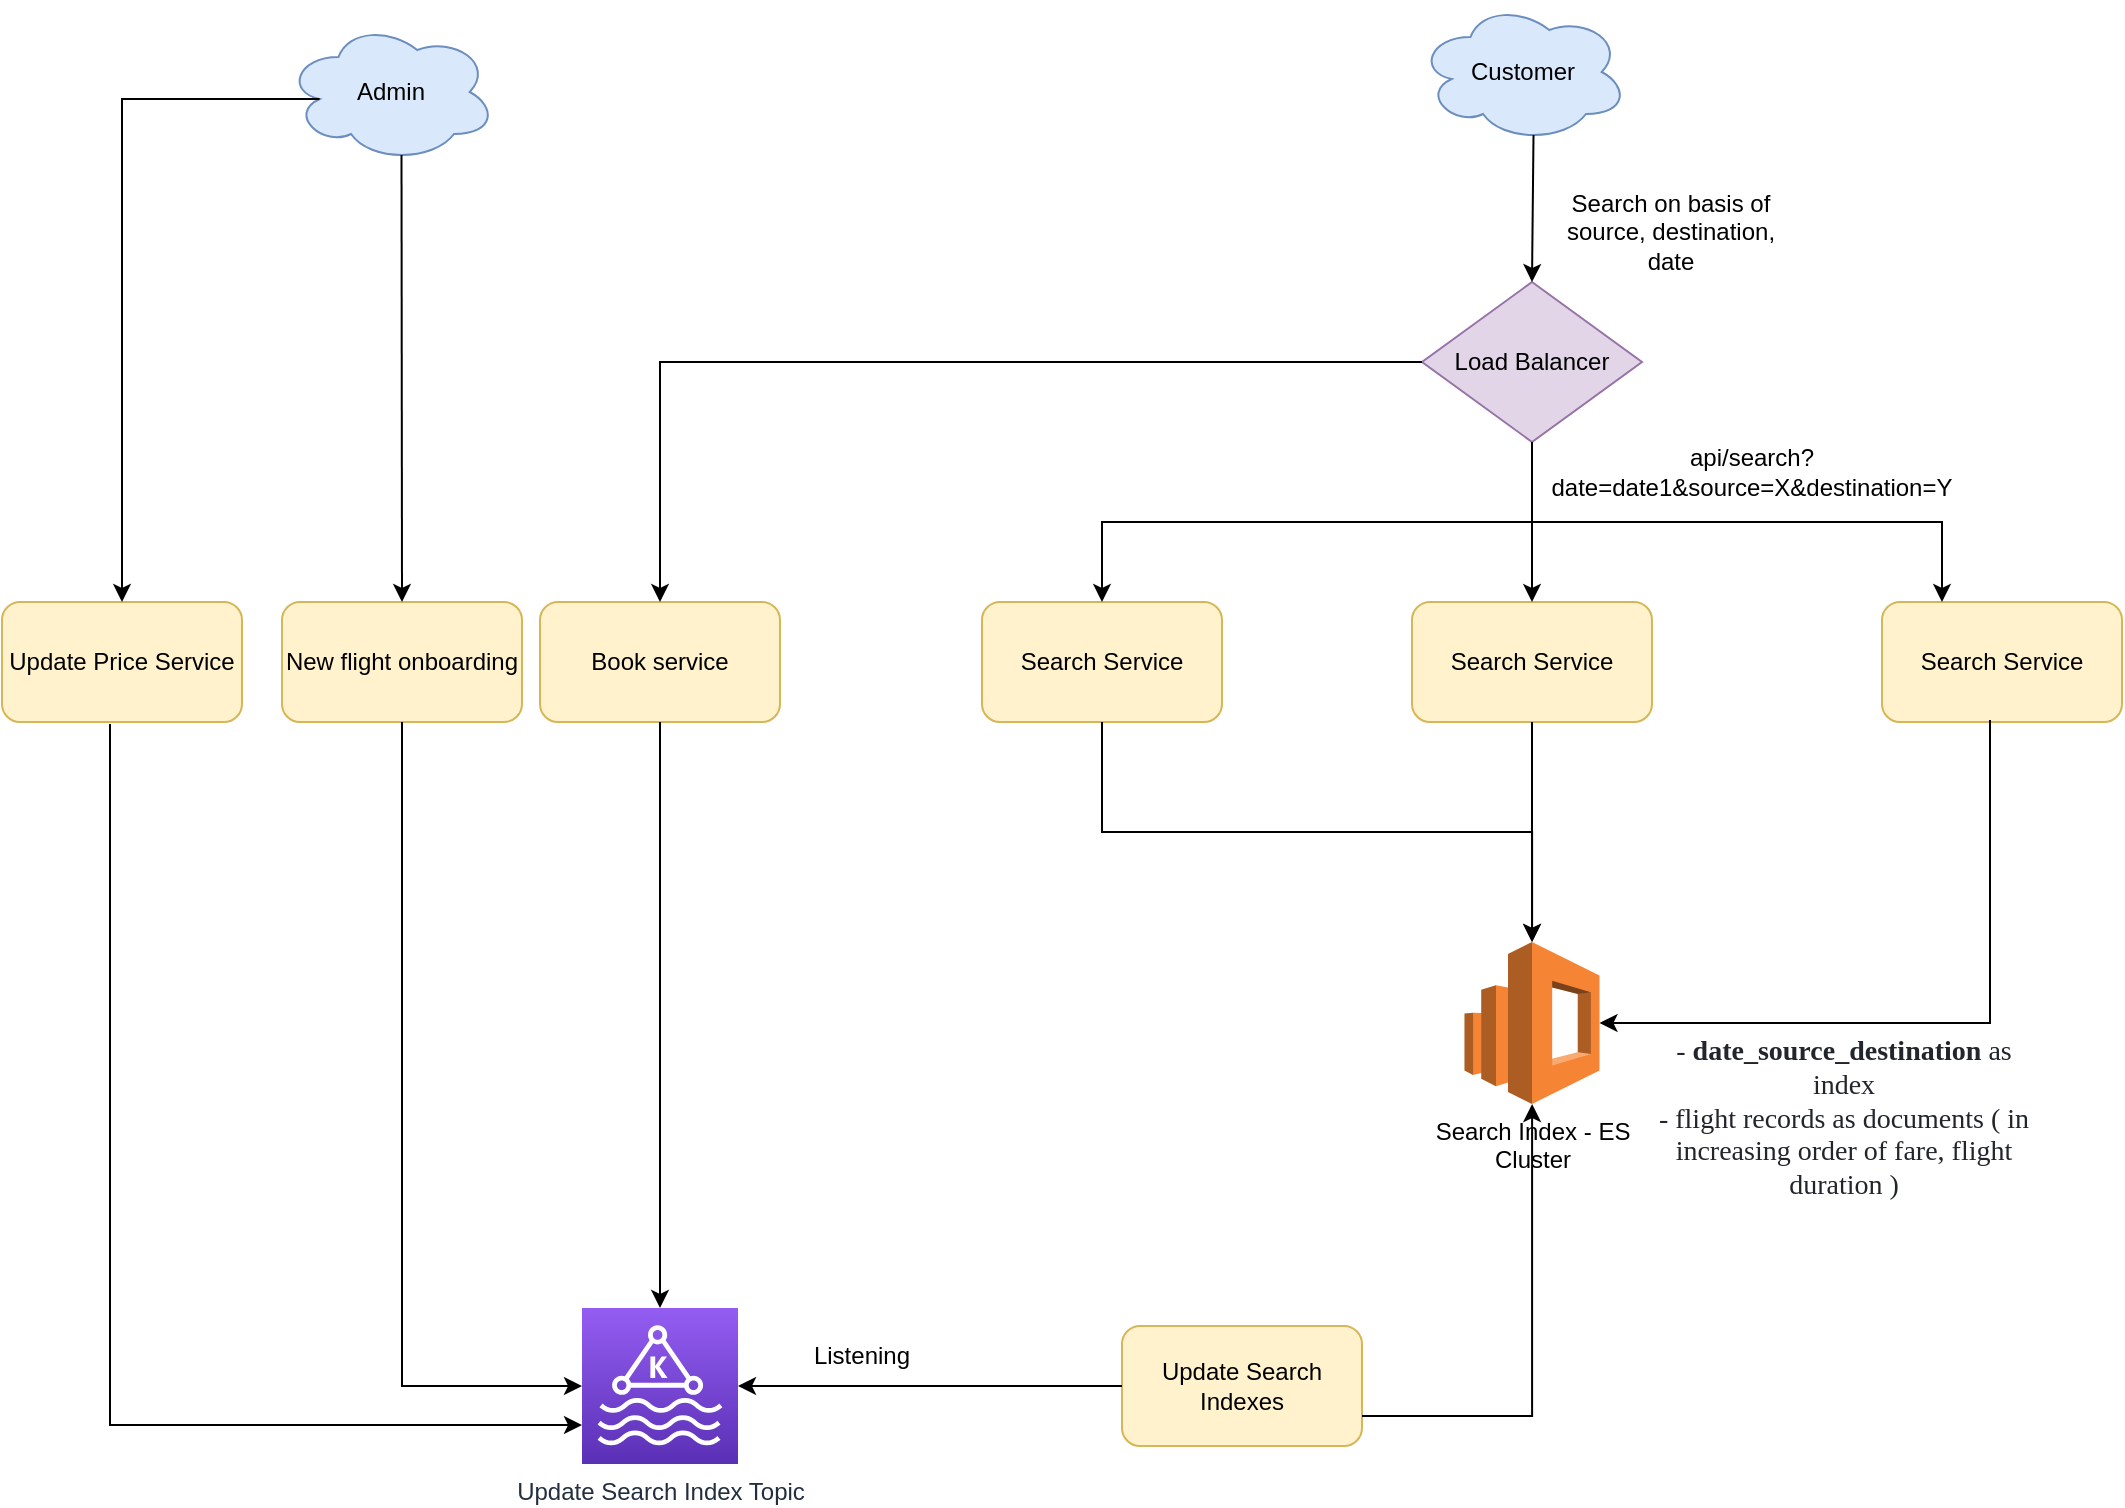 <mxfile version="20.0.1" type="github">
  <diagram id="QmlQBhIYwJw1mIavMcAx" name="Page-1">
    <mxGraphModel dx="1636" dy="423" grid="1" gridSize="10" guides="1" tooltips="1" connect="1" arrows="1" fold="1" page="1" pageScale="1" pageWidth="850" pageHeight="1100" math="0" shadow="0">
      <root>
        <mxCell id="0" />
        <mxCell id="1" parent="0" />
        <mxCell id="vAlPWBbDWoFCUTtDWhU5-1" value="Customer" style="ellipse;shape=cloud;whiteSpace=wrap;html=1;fillColor=#dae8fc;strokeColor=#6c8ebf;" parent="1" vertex="1">
          <mxGeometry x="388" y="40" width="105" height="70" as="geometry" />
        </mxCell>
        <mxCell id="vAlPWBbDWoFCUTtDWhU5-2" value="Load Balancer" style="rhombus;whiteSpace=wrap;html=1;fillColor=#e1d5e7;strokeColor=#9673a6;" parent="1" vertex="1">
          <mxGeometry x="390" y="180" width="110" height="80" as="geometry" />
        </mxCell>
        <mxCell id="vAlPWBbDWoFCUTtDWhU5-3" value="Search Service" style="rounded=1;whiteSpace=wrap;html=1;fillColor=#fff2cc;strokeColor=#d6b656;" parent="1" vertex="1">
          <mxGeometry x="170" y="340" width="120" height="60" as="geometry" />
        </mxCell>
        <mxCell id="vAlPWBbDWoFCUTtDWhU5-4" value="Search Service" style="rounded=1;whiteSpace=wrap;html=1;fillColor=#fff2cc;strokeColor=#d6b656;" parent="1" vertex="1">
          <mxGeometry x="385" y="340" width="120" height="60" as="geometry" />
        </mxCell>
        <mxCell id="vAlPWBbDWoFCUTtDWhU5-5" value="Search Service" style="rounded=1;whiteSpace=wrap;html=1;fillColor=#fff2cc;strokeColor=#d6b656;" parent="1" vertex="1">
          <mxGeometry x="620" y="340" width="120" height="60" as="geometry" />
        </mxCell>
        <mxCell id="vAlPWBbDWoFCUTtDWhU5-6" value="" style="endArrow=classic;html=1;rounded=0;exitX=0.5;exitY=1;exitDx=0;exitDy=0;entryX=0.5;entryY=0;entryDx=0;entryDy=0;edgeStyle=orthogonalEdgeStyle;" parent="1" source="vAlPWBbDWoFCUTtDWhU5-2" target="vAlPWBbDWoFCUTtDWhU5-3" edge="1">
          <mxGeometry width="50" height="50" relative="1" as="geometry">
            <mxPoint x="380" y="310" as="sourcePoint" />
            <mxPoint x="425" y="290" as="targetPoint" />
          </mxGeometry>
        </mxCell>
        <mxCell id="vAlPWBbDWoFCUTtDWhU5-7" value="" style="endArrow=classic;html=1;rounded=0;exitX=0.5;exitY=1;exitDx=0;exitDy=0;" parent="1" source="vAlPWBbDWoFCUTtDWhU5-2" target="vAlPWBbDWoFCUTtDWhU5-4" edge="1">
          <mxGeometry width="50" height="50" relative="1" as="geometry">
            <mxPoint x="380" y="310" as="sourcePoint" />
            <mxPoint x="430" y="260" as="targetPoint" />
          </mxGeometry>
        </mxCell>
        <mxCell id="vAlPWBbDWoFCUTtDWhU5-8" value="" style="endArrow=classic;html=1;rounded=0;entryX=0.25;entryY=0;entryDx=0;entryDy=0;exitX=0.5;exitY=1;exitDx=0;exitDy=0;edgeStyle=orthogonalEdgeStyle;" parent="1" source="vAlPWBbDWoFCUTtDWhU5-2" target="vAlPWBbDWoFCUTtDWhU5-5" edge="1">
          <mxGeometry width="50" height="50" relative="1" as="geometry">
            <mxPoint x="430" y="260" as="sourcePoint" />
            <mxPoint x="430" y="260" as="targetPoint" />
          </mxGeometry>
        </mxCell>
        <mxCell id="vAlPWBbDWoFCUTtDWhU5-10" value="Search Index - ES&lt;br&gt;Cluster" style="outlineConnect=0;dashed=0;verticalLabelPosition=bottom;verticalAlign=top;align=center;html=1;shape=mxgraph.aws3.elasticsearch_service;fillColor=#F58534;gradientColor=none;" parent="1" vertex="1">
          <mxGeometry x="411.25" y="510" width="67.5" height="81" as="geometry" />
        </mxCell>
        <mxCell id="vAlPWBbDWoFCUTtDWhU5-16" value="" style="endArrow=classic;html=1;rounded=0;exitX=0.55;exitY=0.95;exitDx=0;exitDy=0;exitPerimeter=0;entryX=0.5;entryY=0;entryDx=0;entryDy=0;" parent="1" source="vAlPWBbDWoFCUTtDWhU5-1" target="vAlPWBbDWoFCUTtDWhU5-2" edge="1">
          <mxGeometry width="50" height="50" relative="1" as="geometry">
            <mxPoint x="380" y="290" as="sourcePoint" />
            <mxPoint x="430" y="240" as="targetPoint" />
          </mxGeometry>
        </mxCell>
        <mxCell id="vAlPWBbDWoFCUTtDWhU5-20" value="" style="endArrow=classic;html=1;rounded=0;exitX=0.5;exitY=1;exitDx=0;exitDy=0;edgeStyle=orthogonalEdgeStyle;" parent="1" source="vAlPWBbDWoFCUTtDWhU5-3" target="vAlPWBbDWoFCUTtDWhU5-10" edge="1">
          <mxGeometry width="50" height="50" relative="1" as="geometry">
            <mxPoint x="380" y="550" as="sourcePoint" />
            <mxPoint x="447.5" y="520" as="targetPoint" />
          </mxGeometry>
        </mxCell>
        <mxCell id="vAlPWBbDWoFCUTtDWhU5-21" value="" style="endArrow=classic;html=1;rounded=0;exitX=0.5;exitY=1;exitDx=0;exitDy=0;entryX=0.5;entryY=0;entryDx=0;entryDy=0;entryPerimeter=0;" parent="1" source="vAlPWBbDWoFCUTtDWhU5-4" target="vAlPWBbDWoFCUTtDWhU5-10" edge="1">
          <mxGeometry width="50" height="50" relative="1" as="geometry">
            <mxPoint x="270" y="410" as="sourcePoint" />
            <mxPoint x="475" y="500" as="targetPoint" />
          </mxGeometry>
        </mxCell>
        <mxCell id="vAlPWBbDWoFCUTtDWhU5-22" value="" style="endArrow=classic;html=1;rounded=0;exitX=0.45;exitY=0.983;exitDx=0;exitDy=0;exitPerimeter=0;entryX=1;entryY=0.5;entryDx=0;entryDy=0;entryPerimeter=0;edgeStyle=orthogonalEdgeStyle;" parent="1" source="vAlPWBbDWoFCUTtDWhU5-5" target="vAlPWBbDWoFCUTtDWhU5-10" edge="1">
          <mxGeometry width="50" height="50" relative="1" as="geometry">
            <mxPoint x="490" y="410" as="sourcePoint" />
            <mxPoint x="502.857" y="520.259" as="targetPoint" />
          </mxGeometry>
        </mxCell>
        <mxCell id="vAlPWBbDWoFCUTtDWhU5-23" value="&lt;p style=&quot;box-sizing: border-box; --tw-shadow:0 0 transparent; --tw-ring-inset:var(--tw-empty, ); --tw-ring-offset-width:0px; --tw-ring-offset-color:#fff; --tw-ring-color:rgba(59,130,246,0.5); --tw-ring-offset-shadow:0 0 transparent; --tw-ring-shadow:0 0 transparent; margin: 0px; padding: 0px; counter-reset: list-1 0 list-2 0 list-3 0 list-4 0 list-5 0 list-6 0 list-7 0 list-8 0 list-9 0; font-family: &amp;quot;Inv Maison Neue&amp;quot;; font-size: 14px; color: rgb(34, 37, 43); text-align: center; font-style: normal; font-variant-ligatures: normal; font-variant-caps: normal; letter-spacing: normal; orphans: 2; text-indent: 0px; text-transform: none; widows: 2; word-spacing: 0px; -webkit-text-stroke-width: 0px; background-color: rgb(255, 255, 255); text-decoration-thickness: initial; text-decoration-style: initial; text-decoration-color: initial;&quot; class=&quot;ql-align-center&quot;&gt;-&amp;nbsp;&lt;b&gt;date_source_destination&lt;/b&gt;&amp;nbsp;as index&lt;/p&gt;&lt;p style=&quot;box-sizing: border-box; --tw-shadow:0 0 transparent; --tw-ring-inset:var(--tw-empty, ); --tw-ring-offset-width:0px; --tw-ring-offset-color:#fff; --tw-ring-color:rgba(59,130,246,0.5); --tw-ring-offset-shadow:0 0 transparent; --tw-ring-shadow:0 0 transparent; margin: 0px; padding: 0px; counter-reset: list-1 0 list-2 0 list-3 0 list-4 0 list-5 0 list-6 0 list-7 0 list-8 0 list-9 0; font-family: &amp;quot;Inv Maison Neue&amp;quot;; font-weight: 300; font-size: 14px; color: rgb(34, 37, 43); text-align: center; font-style: normal; font-variant-ligatures: normal; font-variant-caps: normal; letter-spacing: normal; orphans: 2; text-indent: 0px; text-transform: none; widows: 2; word-spacing: 0px; -webkit-text-stroke-width: 0px; background-color: rgb(255, 255, 255); text-decoration-thickness: initial; text-decoration-style: initial; text-decoration-color: initial;&quot; class=&quot;ql-align-center&quot;&gt;- flight records as documents ( in increasing order of fare, flight duration )&lt;/p&gt;" style="text;whiteSpace=wrap;html=1;" parent="1" vertex="1">
          <mxGeometry x="500" y="550" width="200" height="60" as="geometry" />
        </mxCell>
        <mxCell id="vAlPWBbDWoFCUTtDWhU5-24" value="New flight onboarding" style="rounded=1;whiteSpace=wrap;html=1;fillColor=#fff2cc;strokeColor=#d6b656;" parent="1" vertex="1">
          <mxGeometry x="-180" y="340" width="120" height="60" as="geometry" />
        </mxCell>
        <mxCell id="vAlPWBbDWoFCUTtDWhU5-25" value="Update Search Index Topic" style="sketch=0;points=[[0,0,0],[0.25,0,0],[0.5,0,0],[0.75,0,0],[1,0,0],[0,1,0],[0.25,1,0],[0.5,1,0],[0.75,1,0],[1,1,0],[0,0.25,0],[0,0.5,0],[0,0.75,0],[1,0.25,0],[1,0.5,0],[1,0.75,0]];outlineConnect=0;fontColor=#232F3E;gradientColor=#945DF2;gradientDirection=north;fillColor=#5A30B5;strokeColor=#ffffff;dashed=0;verticalLabelPosition=bottom;verticalAlign=top;align=center;html=1;fontSize=12;fontStyle=0;aspect=fixed;shape=mxgraph.aws4.resourceIcon;resIcon=mxgraph.aws4.managed_streaming_for_kafka;" parent="1" vertex="1">
          <mxGeometry x="-30" y="693" width="78" height="78" as="geometry" />
        </mxCell>
        <mxCell id="vAlPWBbDWoFCUTtDWhU5-26" value="" style="endArrow=classic;html=1;rounded=0;exitX=0.5;exitY=1;exitDx=0;exitDy=0;entryX=0;entryY=0.5;entryDx=0;entryDy=0;entryPerimeter=0;edgeStyle=orthogonalEdgeStyle;" parent="1" source="vAlPWBbDWoFCUTtDWhU5-24" target="vAlPWBbDWoFCUTtDWhU5-25" edge="1">
          <mxGeometry width="50" height="50" relative="1" as="geometry">
            <mxPoint x="220" y="650" as="sourcePoint" />
            <mxPoint x="270" y="600" as="targetPoint" />
          </mxGeometry>
        </mxCell>
        <mxCell id="vAlPWBbDWoFCUTtDWhU5-28" value="Update Search Indexes" style="rounded=1;whiteSpace=wrap;html=1;fillColor=#fff2cc;strokeColor=#d6b656;" parent="1" vertex="1">
          <mxGeometry x="240" y="702" width="120" height="60" as="geometry" />
        </mxCell>
        <mxCell id="vAlPWBbDWoFCUTtDWhU5-36" value="" style="endArrow=classic;html=1;rounded=0;exitX=0;exitY=0.5;exitDx=0;exitDy=0;entryX=1;entryY=0.5;entryDx=0;entryDy=0;entryPerimeter=0;" parent="1" source="vAlPWBbDWoFCUTtDWhU5-28" target="vAlPWBbDWoFCUTtDWhU5-25" edge="1">
          <mxGeometry width="50" height="50" relative="1" as="geometry">
            <mxPoint x="290" y="820" as="sourcePoint" />
            <mxPoint x="340" y="770" as="targetPoint" />
          </mxGeometry>
        </mxCell>
        <mxCell id="vAlPWBbDWoFCUTtDWhU5-37" value="Listening" style="text;html=1;strokeColor=none;fillColor=none;align=center;verticalAlign=middle;whiteSpace=wrap;rounded=0;" parent="1" vertex="1">
          <mxGeometry x="80" y="702" width="60" height="30" as="geometry" />
        </mxCell>
        <mxCell id="vAlPWBbDWoFCUTtDWhU5-38" value="" style="endArrow=classic;html=1;rounded=0;exitX=1;exitY=0.75;exitDx=0;exitDy=0;edgeStyle=orthogonalEdgeStyle;" parent="1" source="vAlPWBbDWoFCUTtDWhU5-28" target="vAlPWBbDWoFCUTtDWhU5-10" edge="1">
          <mxGeometry width="50" height="50" relative="1" as="geometry">
            <mxPoint x="290" y="810" as="sourcePoint" />
            <mxPoint x="340" y="760" as="targetPoint" />
          </mxGeometry>
        </mxCell>
        <mxCell id="ZmsU_r1sI4WWfwPW7TTX-1" value="Search on basis of source, destination, date" style="text;html=1;strokeColor=none;fillColor=none;align=center;verticalAlign=middle;whiteSpace=wrap;rounded=0;" vertex="1" parent="1">
          <mxGeometry x="460" y="140" width="109" height="30" as="geometry" />
        </mxCell>
        <mxCell id="ZmsU_r1sI4WWfwPW7TTX-3" value="api/search?date=date1&amp;amp;source=X&amp;amp;destination=Y" style="text;html=1;strokeColor=none;fillColor=none;align=center;verticalAlign=middle;whiteSpace=wrap;rounded=0;" vertex="1" parent="1">
          <mxGeometry x="440" y="260" width="230" height="30" as="geometry" />
        </mxCell>
        <mxCell id="ZmsU_r1sI4WWfwPW7TTX-5" value="Book service" style="rounded=1;whiteSpace=wrap;html=1;fillColor=#fff2cc;strokeColor=#d6b656;" vertex="1" parent="1">
          <mxGeometry x="-51" y="340" width="120" height="60" as="geometry" />
        </mxCell>
        <mxCell id="ZmsU_r1sI4WWfwPW7TTX-6" value="" style="endArrow=classic;html=1;rounded=0;exitX=0.5;exitY=1;exitDx=0;exitDy=0;entryX=0.5;entryY=0;entryDx=0;entryDy=0;entryPerimeter=0;" edge="1" parent="1" source="ZmsU_r1sI4WWfwPW7TTX-5" target="vAlPWBbDWoFCUTtDWhU5-25">
          <mxGeometry width="50" height="50" relative="1" as="geometry">
            <mxPoint x="100" y="590" as="sourcePoint" />
            <mxPoint x="150" y="540" as="targetPoint" />
          </mxGeometry>
        </mxCell>
        <mxCell id="ZmsU_r1sI4WWfwPW7TTX-7" value="" style="endArrow=classic;html=1;rounded=0;exitX=0;exitY=0.5;exitDx=0;exitDy=0;entryX=0.5;entryY=0;entryDx=0;entryDy=0;edgeStyle=orthogonalEdgeStyle;" edge="1" parent="1" source="vAlPWBbDWoFCUTtDWhU5-2" target="ZmsU_r1sI4WWfwPW7TTX-5">
          <mxGeometry width="50" height="50" relative="1" as="geometry">
            <mxPoint x="100" y="300" as="sourcePoint" />
            <mxPoint x="150" y="250" as="targetPoint" />
          </mxGeometry>
        </mxCell>
        <mxCell id="ZmsU_r1sI4WWfwPW7TTX-9" value="Admin" style="ellipse;shape=cloud;whiteSpace=wrap;html=1;fillColor=#dae8fc;strokeColor=#6c8ebf;" vertex="1" parent="1">
          <mxGeometry x="-178" y="50" width="105" height="70" as="geometry" />
        </mxCell>
        <mxCell id="ZmsU_r1sI4WWfwPW7TTX-10" value="" style="endArrow=classic;html=1;rounded=0;exitX=0.55;exitY=0.95;exitDx=0;exitDy=0;exitPerimeter=0;entryX=0.5;entryY=0;entryDx=0;entryDy=0;" edge="1" parent="1" source="ZmsU_r1sI4WWfwPW7TTX-9" target="vAlPWBbDWoFCUTtDWhU5-24">
          <mxGeometry width="50" height="50" relative="1" as="geometry">
            <mxPoint x="140" y="280" as="sourcePoint" />
            <mxPoint x="190" y="230" as="targetPoint" />
          </mxGeometry>
        </mxCell>
        <mxCell id="ZmsU_r1sI4WWfwPW7TTX-11" value="Update Price Service" style="rounded=1;whiteSpace=wrap;html=1;fillColor=#fff2cc;strokeColor=#d6b656;" vertex="1" parent="1">
          <mxGeometry x="-320" y="340" width="120" height="60" as="geometry" />
        </mxCell>
        <mxCell id="ZmsU_r1sI4WWfwPW7TTX-12" value="" style="endArrow=classic;html=1;rounded=0;exitX=0.16;exitY=0.55;exitDx=0;exitDy=0;exitPerimeter=0;entryX=0.5;entryY=0;entryDx=0;entryDy=0;edgeStyle=orthogonalEdgeStyle;" edge="1" parent="1" source="ZmsU_r1sI4WWfwPW7TTX-9" target="ZmsU_r1sI4WWfwPW7TTX-11">
          <mxGeometry width="50" height="50" relative="1" as="geometry">
            <mxPoint x="-110.25" y="126.5" as="sourcePoint" />
            <mxPoint x="-110" y="350" as="targetPoint" />
          </mxGeometry>
        </mxCell>
        <mxCell id="ZmsU_r1sI4WWfwPW7TTX-13" value="" style="endArrow=classic;html=1;rounded=0;exitX=0.45;exitY=1.017;exitDx=0;exitDy=0;exitPerimeter=0;entryX=0;entryY=0.75;entryDx=0;entryDy=0;entryPerimeter=0;edgeStyle=orthogonalEdgeStyle;" edge="1" parent="1" source="ZmsU_r1sI4WWfwPW7TTX-11" target="vAlPWBbDWoFCUTtDWhU5-25">
          <mxGeometry width="50" height="50" relative="1" as="geometry">
            <mxPoint x="40" y="570" as="sourcePoint" />
            <mxPoint x="90" y="520" as="targetPoint" />
          </mxGeometry>
        </mxCell>
      </root>
    </mxGraphModel>
  </diagram>
</mxfile>

